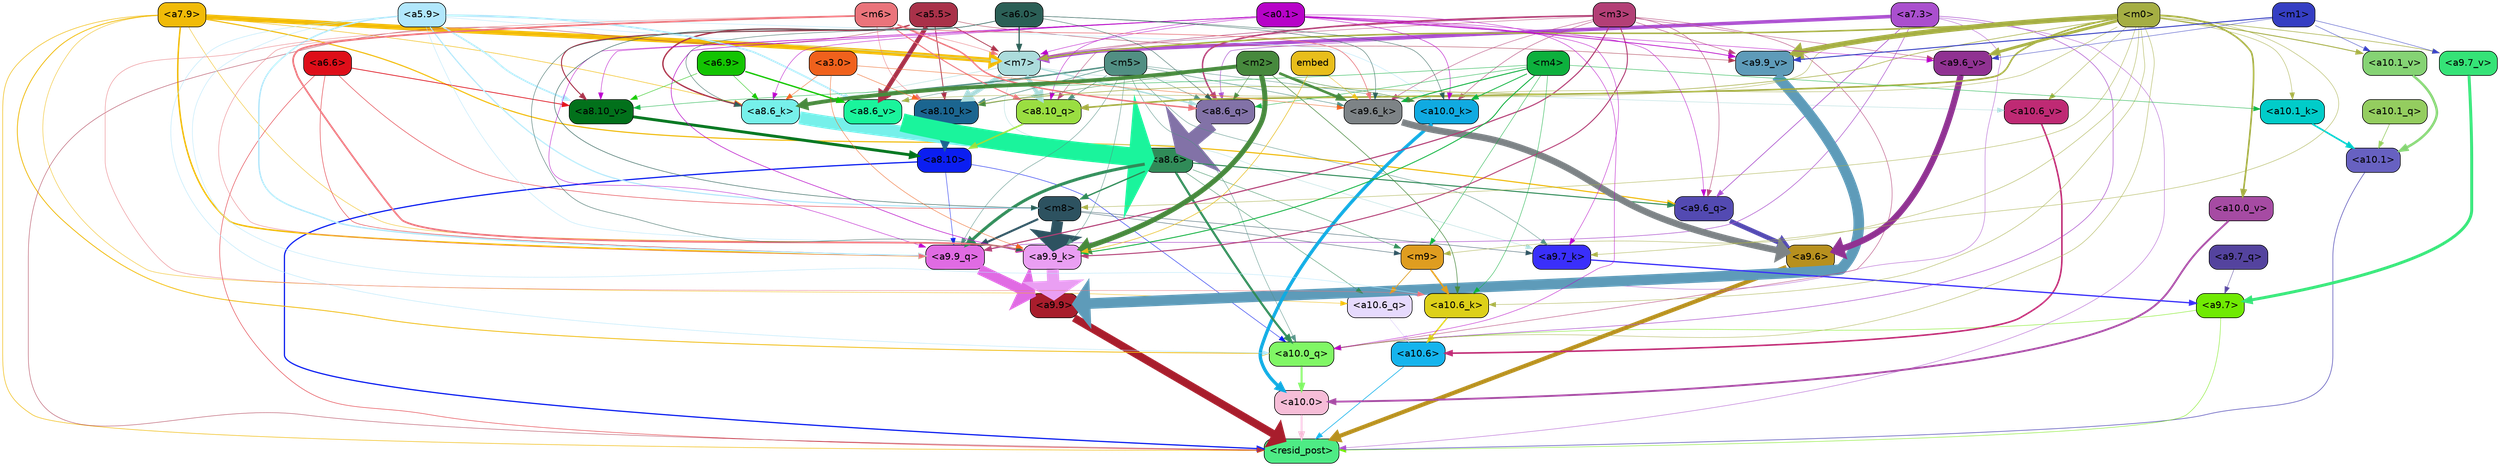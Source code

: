 strict digraph "" {
	graph [bgcolor=transparent,
		layout=dot,
		overlap=false,
		splines=true
	];
	"<a10.6>"	[color=black,
		fillcolor="#15b4ed",
		fontname=Helvetica,
		shape=box,
		style="filled, rounded"];
	"<resid_post>"	[color=black,
		fillcolor="#4eeb85",
		fontname=Helvetica,
		shape=box,
		style="filled, rounded"];
	"<a10.6>" -> "<resid_post>"	[color="#15b4ed",
		penwidth=0.9498605728149414];
	"<a10.1>"	[color=black,
		fillcolor="#6761c1",
		fontname=Helvetica,
		shape=box,
		style="filled, rounded"];
	"<a10.1>" -> "<resid_post>"	[color="#6761c1",
		penwidth=1.0084514617919922];
	"<a10.0>"	[color=black,
		fillcolor="#f6bdd7",
		fontname=Helvetica,
		shape=box,
		style="filled, rounded"];
	"<a10.0>" -> "<resid_post>"	[color="#f6bdd7",
		penwidth=2.5814952850341797];
	"<a9.9>"	[color=black,
		fillcolor="#a81d2c",
		fontname=Helvetica,
		shape=box,
		style="filled, rounded"];
	"<a9.9>" -> "<resid_post>"	[color="#a81d2c",
		penwidth=11.610888481140137];
	"<a9.7>"	[color=black,
		fillcolor="#70ea03",
		fontname=Helvetica,
		shape=box,
		style="filled, rounded"];
	"<a9.7>" -> "<resid_post>"	[color="#70ea03",
		penwidth=0.6];
	"<a10.0_q>"	[color=black,
		fillcolor="#80f765",
		fontname=Helvetica,
		shape=box,
		style="filled, rounded"];
	"<a9.7>" -> "<a10.0_q>"	[color="#70ea03",
		penwidth=0.6];
	"<a9.6>"	[color=black,
		fillcolor="#b7901e",
		fontname=Helvetica,
		shape=box,
		style="filled, rounded"];
	"<a9.6>" -> "<resid_post>"	[color="#b7901e",
		penwidth=6.121421813964844];
	"<a8.10>"	[color=black,
		fillcolor="#0b1ef1",
		fontname=Helvetica,
		shape=box,
		style="filled, rounded"];
	"<a8.10>" -> "<resid_post>"	[color="#0b1ef1",
		penwidth=1.7841739654541016];
	"<a8.10>" -> "<a10.0_q>"	[color="#0b1ef1",
		penwidth=0.6612663269042969];
	"<a9.9_q>"	[color=black,
		fillcolor="#e06be3",
		fontname=Helvetica,
		shape=box,
		style="filled, rounded"];
	"<a8.10>" -> "<a9.9_q>"	[color="#0b1ef1",
		penwidth=0.6];
	"<a7.9>"	[color=black,
		fillcolor="#f1bb08",
		fontname=Helvetica,
		shape=box,
		style="filled, rounded"];
	"<a7.9>" -> "<resid_post>"	[color="#f1bb08",
		penwidth=0.8109169006347656];
	"<a10.6_q>"	[color=black,
		fillcolor="#e6dafd",
		fontname=Helvetica,
		shape=box,
		style="filled, rounded"];
	"<a7.9>" -> "<a10.6_q>"	[color="#f1bb08",
		penwidth=0.6];
	"<a7.9>" -> "<a10.0_q>"	[color="#f1bb08",
		penwidth=1.19378662109375];
	"<m7>"	[color=black,
		fillcolor="#acdcdc",
		fontname=Helvetica,
		shape=box,
		style="filled, rounded"];
	"<a7.9>" -> "<m7>"	[color="#f1bb08",
		penwidth=7.3899383544921875];
	"<a7.9>" -> "<a9.9_q>"	[color="#f1bb08",
		penwidth=2.1764984130859375];
	"<a9.6_q>"	[color=black,
		fillcolor="#534ab2",
		fontname=Helvetica,
		shape=box,
		style="filled, rounded"];
	"<a7.9>" -> "<a9.6_q>"	[color="#f1bb08",
		penwidth=1.6184196472167969];
	"<a9.9_k>"	[color=black,
		fillcolor="#ea9ff3",
		fontname=Helvetica,
		shape=box,
		style="filled, rounded"];
	"<a7.9>" -> "<a9.9_k>"	[color="#f1bb08",
		penwidth=0.6];
	"<a8.6_k>"	[color=black,
		fillcolor="#76f0ea",
		fontname=Helvetica,
		shape=box,
		style="filled, rounded"];
	"<a7.9>" -> "<a8.6_k>"	[color="#f1bb08",
		penwidth=0.7570610046386719];
	"<a7.3>"	[color=black,
		fillcolor="#aa4fce",
		fontname=Helvetica,
		shape=box,
		style="filled, rounded"];
	"<a7.3>" -> "<resid_post>"	[color="#aa4fce",
		penwidth=0.6];
	"<a7.3>" -> "<a10.6_q>"	[color="#aa4fce",
		penwidth=0.6];
	"<a7.3>" -> "<a10.0_q>"	[color="#aa4fce",
		penwidth=0.8208656311035156];
	"<a7.3>" -> "<m7>"	[color="#aa4fce",
		penwidth=5.189311981201172];
	"<a7.3>" -> "<a9.9_q>"	[color="#aa4fce",
		penwidth=0.8119163513183594];
	"<a7.3>" -> "<a9.6_q>"	[color="#aa4fce",
		penwidth=0.9649925231933594];
	"<a8.6_q>"	[color=black,
		fillcolor="#8272a7",
		fontname=Helvetica,
		shape=box,
		style="filled, rounded"];
	"<a7.3>" -> "<a8.6_q>"	[color="#aa4fce",
		penwidth=0.7801322937011719];
	"<a6.6>"	[color=black,
		fillcolor="#de0e19",
		fontname=Helvetica,
		shape=box,
		style="filled, rounded"];
	"<a6.6>" -> "<resid_post>"	[color="#de0e19",
		penwidth=0.6];
	"<m8>"	[color=black,
		fillcolor="#2d5260",
		fontname=Helvetica,
		shape=box,
		style="filled, rounded"];
	"<a6.6>" -> "<m8>"	[color="#de0e19",
		penwidth=0.6];
	"<a6.6>" -> "<a9.9_q>"	[color="#de0e19",
		penwidth=0.6];
	"<a8.10_v>"	[color=black,
		fillcolor="#02711b",
		fontname=Helvetica,
		shape=box,
		style="filled, rounded"];
	"<a6.6>" -> "<a8.10_v>"	[color="#de0e19",
		penwidth=1.0661506652832031];
	"<a5.5>"	[color=black,
		fillcolor="#a93149",
		fontname=Helvetica,
		shape=box,
		style="filled, rounded"];
	"<a5.5>" -> "<resid_post>"	[color="#a93149",
		penwidth=0.6];
	"<a5.5>" -> "<m7>"	[color="#a93149",
		penwidth=1.0865592956542969];
	"<a9.9_v>"	[color=black,
		fillcolor="#5e9bb9",
		fontname=Helvetica,
		shape=box,
		style="filled, rounded"];
	"<a5.5>" -> "<a9.9_v>"	[color="#a93149",
		penwidth=0.6];
	"<a8.10_k>"	[color=black,
		fillcolor="#1b6590",
		fontname=Helvetica,
		shape=box,
		style="filled, rounded"];
	"<a5.5>" -> "<a8.10_k>"	[color="#a93149",
		penwidth=1.1390800476074219];
	"<a5.5>" -> "<a8.6_k>"	[color="#a93149",
		penwidth=2.00030517578125];
	"<a5.5>" -> "<a8.10_v>"	[color="#a93149",
		penwidth=1.4206085205078125];
	"<a8.6_v>"	[color=black,
		fillcolor="#1af49c",
		fontname=Helvetica,
		shape=box,
		style="filled, rounded"];
	"<a5.5>" -> "<a8.6_v>"	[color="#a93149",
		penwidth=6.534294128417969];
	"<a10.6_q>" -> "<a10.6>"	[color="#e6dafd",
		penwidth=0.9244728088378906];
	"<a10.1_q>"	[color=black,
		fillcolor="#94cd5f",
		fontname=Helvetica,
		shape=box,
		style="filled, rounded"];
	"<a10.1_q>" -> "<a10.1>"	[color="#94cd5f",
		penwidth=0.9268798828125];
	"<a10.0_q>" -> "<a10.0>"	[color="#80f765",
		penwidth=2.905670166015625];
	"<a10.6_k>"	[color=black,
		fillcolor="#ddd019",
		fontname=Helvetica,
		shape=box,
		style="filled, rounded"];
	"<a10.6_k>" -> "<a10.6>"	[color="#ddd019",
		penwidth=2.0319366455078125];
	"<a10.1_k>"	[color=black,
		fillcolor="#01ccc9",
		fontname=Helvetica,
		shape=box,
		style="filled, rounded"];
	"<a10.1_k>" -> "<a10.1>"	[color="#01ccc9",
		penwidth=2.4037628173828125];
	"<a10.0_k>"	[color=black,
		fillcolor="#10aae1",
		fontname=Helvetica,
		shape=box,
		style="filled, rounded"];
	"<a10.0_k>" -> "<a10.0>"	[color="#10aae1",
		penwidth=4.9319305419921875];
	"<a10.6_v>"	[color=black,
		fillcolor="#bf2a74",
		fontname=Helvetica,
		shape=box,
		style="filled, rounded"];
	"<a10.6_v>" -> "<a10.6>"	[color="#bf2a74",
		penwidth=2.290935516357422];
	"<a10.1_v>"	[color=black,
		fillcolor="#85d374",
		fontname=Helvetica,
		shape=box,
		style="filled, rounded"];
	"<a10.1_v>" -> "<a10.1>"	[color="#85d374",
		penwidth=3.6398468017578125];
	"<a10.0_v>"	[color=black,
		fillcolor="#a64ba3",
		fontname=Helvetica,
		shape=box,
		style="filled, rounded"];
	"<a10.0_v>" -> "<a10.0>"	[color="#a64ba3",
		penwidth=2.7666168212890625];
	"<m9>"	[color=black,
		fillcolor="#df9d20",
		fontname=Helvetica,
		shape=box,
		style="filled, rounded"];
	"<m9>" -> "<a10.6_q>"	[color="#df9d20",
		penwidth=1.0384025573730469];
	"<m9>" -> "<a10.6_k>"	[color="#df9d20",
		penwidth=2.371124267578125];
	"<a8.6>"	[color=black,
		fillcolor="#308b58",
		fontname=Helvetica,
		shape=box,
		style="filled, rounded"];
	"<a8.6>" -> "<a10.6_q>"	[color="#308b58",
		penwidth=0.6];
	"<a8.6>" -> "<a10.0_q>"	[color="#308b58",
		penwidth=3.1841888427734375];
	"<a8.6>" -> "<m9>"	[color="#308b58",
		penwidth=0.6];
	"<a8.6>" -> "<m8>"	[color="#308b58",
		penwidth=1.972564697265625];
	"<a8.6>" -> "<a9.9_q>"	[color="#308b58",
		penwidth=4.482503890991211];
	"<a8.6>" -> "<a9.6_q>"	[color="#308b58",
		penwidth=1.515838623046875];
	"<m5>"	[color=black,
		fillcolor="#518f83",
		fontname=Helvetica,
		shape=box,
		style="filled, rounded"];
	"<m5>" -> "<a10.0_q>"	[color="#518f83",
		penwidth=0.6];
	"<m5>" -> "<a10.0_k>"	[color="#518f83",
		penwidth=0.6];
	"<m5>" -> "<a9.9_q>"	[color="#518f83",
		penwidth=0.6];
	"<m5>" -> "<a9.9_k>"	[color="#518f83",
		penwidth=0.6];
	"<a9.7_k>"	[color=black,
		fillcolor="#3a2ffb",
		fontname=Helvetica,
		shape=box,
		style="filled, rounded"];
	"<m5>" -> "<a9.7_k>"	[color="#518f83",
		penwidth=0.6];
	"<a9.6_k>"	[color=black,
		fillcolor="#7d8386",
		fontname=Helvetica,
		shape=box,
		style="filled, rounded"];
	"<m5>" -> "<a9.6_k>"	[color="#518f83",
		penwidth=0.7197036743164062];
	"<a8.10_q>"	[color=black,
		fillcolor="#9ade41",
		fontname=Helvetica,
		shape=box,
		style="filled, rounded"];
	"<m5>" -> "<a8.10_q>"	[color="#518f83",
		penwidth=0.7198371887207031];
	"<m5>" -> "<a8.6_q>"	[color="#518f83",
		penwidth=0.6];
	"<m5>" -> "<a8.10_k>"	[color="#518f83",
		penwidth=0.9238471984863281];
	"<m5>" -> "<a8.6_k>"	[color="#518f83",
		penwidth=2.1219520568847656];
	"<m5>" -> "<a8.6_v>"	[color="#518f83",
		penwidth=0.6];
	"<a5.9>"	[color=black,
		fillcolor="#b1e7fc",
		fontname=Helvetica,
		shape=box,
		style="filled, rounded"];
	"<a5.9>" -> "<a10.0_q>"	[color="#b1e7fc",
		penwidth=0.6463394165039062];
	"<a5.9>" -> "<a10.6_k>"	[color="#b1e7fc",
		penwidth=0.6];
	"<a5.9>" -> "<a10.0_k>"	[color="#b1e7fc",
		penwidth=0.6];
	"<a5.9>" -> "<m7>"	[color="#b1e7fc",
		penwidth=0.6];
	"<a5.9>" -> "<m8>"	[color="#b1e7fc",
		penwidth=1.6550712585449219];
	"<a5.9>" -> "<a9.9_q>"	[color="#b1e7fc",
		penwidth=2.019031524658203];
	"<a5.9>" -> "<a9.9_k>"	[color="#b1e7fc",
		penwidth=0.6];
	"<a5.9>" -> "<a8.10_v>"	[color="#b1e7fc",
		penwidth=2.2765426635742188];
	"<a5.9>" -> "<a8.6_v>"	[color="#b1e7fc",
		penwidth=2.4934005737304688];
	"<m3>"	[color=black,
		fillcolor="#b33f76",
		fontname=Helvetica,
		shape=box,
		style="filled, rounded"];
	"<m3>" -> "<a10.0_q>"	[color="#b33f76",
		penwidth=0.6597442626953125];
	"<m3>" -> "<a10.0_k>"	[color="#b33f76",
		penwidth=0.6506614685058594];
	"<m3>" -> "<m7>"	[color="#b33f76",
		penwidth=0.7659339904785156];
	"<m3>" -> "<a9.9_q>"	[color="#b33f76",
		penwidth=1.6276321411132812];
	"<m3>" -> "<a9.6_q>"	[color="#b33f76",
		penwidth=0.6724472045898438];
	"<m3>" -> "<a9.9_k>"	[color="#b33f76",
		penwidth=1.4574642181396484];
	"<m3>" -> "<a9.6_k>"	[color="#b33f76",
		penwidth=0.6];
	"<m3>" -> "<a9.9_v>"	[color="#b33f76",
		penwidth=0.6589469909667969];
	"<a9.6_v>"	[color=black,
		fillcolor="#903292",
		fontname=Helvetica,
		shape=box,
		style="filled, rounded"];
	"<m3>" -> "<a9.6_v>"	[color="#b33f76",
		penwidth=0.6];
	"<m3>" -> "<a8.10_q>"	[color="#b33f76",
		penwidth=0.6];
	"<m3>" -> "<a8.6_q>"	[color="#b33f76",
		penwidth=2.1676406860351562];
	"<m0>"	[color=black,
		fillcolor="#a5ae43",
		fontname=Helvetica,
		shape=box,
		style="filled, rounded"];
	"<m0>" -> "<a10.0_q>"	[color="#a5ae43",
		penwidth=0.6];
	"<m0>" -> "<a10.6_k>"	[color="#a5ae43",
		penwidth=0.6];
	"<m0>" -> "<a10.1_k>"	[color="#a5ae43",
		penwidth=0.6];
	"<m0>" -> "<a10.6_v>"	[color="#a5ae43",
		penwidth=0.6];
	"<m0>" -> "<a10.1_v>"	[color="#a5ae43",
		penwidth=1.3360328674316406];
	"<m0>" -> "<a10.0_v>"	[color="#a5ae43",
		penwidth=2.4083595275878906];
	"<m0>" -> "<m9>"	[color="#a5ae43",
		penwidth=0.6];
	"<m0>" -> "<m7>"	[color="#a5ae43",
		penwidth=2.224945068359375];
	"<m0>" -> "<m8>"	[color="#a5ae43",
		penwidth=0.6];
	"<m0>" -> "<a9.7_k>"	[color="#a5ae43",
		penwidth=0.6];
	"<m0>" -> "<a9.6_k>"	[color="#a5ae43",
		penwidth=0.6];
	"<m0>" -> "<a9.9_v>"	[color="#a5ae43",
		penwidth=7.537467956542969];
	"<a9.7_v>"	[color=black,
		fillcolor="#35e377",
		fontname=Helvetica,
		shape=box,
		style="filled, rounded"];
	"<m0>" -> "<a9.7_v>"	[color="#a5ae43",
		penwidth=0.8575286865234375];
	"<m0>" -> "<a9.6_v>"	[color="#a5ae43",
		penwidth=4.1688385009765625];
	"<m0>" -> "<a8.10_q>"	[color="#a5ae43",
		penwidth=2.3761940002441406];
	"<m0>" -> "<a8.10_k>"	[color="#a5ae43",
		penwidth=0.9220962524414062];
	"<m0>" -> "<a8.6_v>"	[color="#a5ae43",
		penwidth=0.6];
	"<a0.1>"	[color=black,
		fillcolor="#b703c8",
		fontname=Helvetica,
		shape=box,
		style="filled, rounded"];
	"<a0.1>" -> "<a10.0_q>"	[color="#b703c8",
		penwidth=0.6];
	"<a0.1>" -> "<a10.0_k>"	[color="#b703c8",
		penwidth=0.6768684387207031];
	"<a0.1>" -> "<m7>"	[color="#b703c8",
		penwidth=0.6];
	"<a0.1>" -> "<a9.9_q>"	[color="#b703c8",
		penwidth=0.6];
	"<a0.1>" -> "<a9.6_q>"	[color="#b703c8",
		penwidth=0.6];
	"<a0.1>" -> "<a9.9_k>"	[color="#b703c8",
		penwidth=0.81341552734375];
	"<a0.1>" -> "<a9.7_k>"	[color="#b703c8",
		penwidth=0.6];
	"<a0.1>" -> "<a9.9_v>"	[color="#b703c8",
		penwidth=1.062591552734375];
	"<a0.1>" -> "<a9.6_v>"	[color="#b703c8",
		penwidth=0.6];
	"<a0.1>" -> "<a8.10_q>"	[color="#b703c8",
		penwidth=0.6];
	"<a0.1>" -> "<a8.6_k>"	[color="#b703c8",
		penwidth=0.6];
	"<a0.1>" -> "<a8.10_v>"	[color="#b703c8",
		penwidth=0.6];
	"<m6>"	[color=black,
		fillcolor="#ea747b",
		fontname=Helvetica,
		shape=box,
		style="filled, rounded"];
	"<m6>" -> "<a10.6_k>"	[color="#ea747b",
		penwidth=0.6];
	"<m6>" -> "<m7>"	[color="#ea747b",
		penwidth=0.6];
	"<m6>" -> "<a9.9_q>"	[color="#ea747b",
		penwidth=0.6];
	"<m6>" -> "<a9.9_k>"	[color="#ea747b",
		penwidth=2.533975601196289];
	"<m6>" -> "<a9.6_k>"	[color="#ea747b",
		penwidth=0.9471282958984375];
	"<m6>" -> "<a8.10_q>"	[color="#ea747b",
		penwidth=1.4854621887207031];
	"<m6>" -> "<a8.6_q>"	[color="#ea747b",
		penwidth=2.0796165466308594];
	"<m6>" -> "<a8.10_k>"	[color="#ea747b",
		penwidth=0.6];
	"<m4>"	[color=black,
		fillcolor="#0db03d",
		fontname=Helvetica,
		shape=box,
		style="filled, rounded"];
	"<m4>" -> "<a10.6_k>"	[color="#0db03d",
		penwidth=0.6];
	"<m4>" -> "<a10.1_k>"	[color="#0db03d",
		penwidth=0.6];
	"<m4>" -> "<a10.0_k>"	[color="#0db03d",
		penwidth=1.230804443359375];
	"<m4>" -> "<m9>"	[color="#0db03d",
		penwidth=0.6];
	"<m4>" -> "<a9.9_k>"	[color="#0db03d",
		penwidth=1.3186264038085938];
	"<m4>" -> "<a9.6_k>"	[color="#0db03d",
		penwidth=1.3722038269042969];
	"<m4>" -> "<a8.6_q>"	[color="#0db03d",
		penwidth=0.6];
	"<m4>" -> "<a8.10_v>"	[color="#0db03d",
		penwidth=0.6];
	"<m2>"	[color=black,
		fillcolor="#47893d",
		fontname=Helvetica,
		shape=box,
		style="filled, rounded"];
	"<m2>" -> "<a10.6_k>"	[color="#47893d",
		penwidth=0.8380241394042969];
	"<m2>" -> "<a10.0_k>"	[color="#47893d",
		penwidth=0.6622200012207031];
	"<m2>" -> "<a9.9_k>"	[color="#47893d",
		penwidth=7.476325988769531];
	"<m2>" -> "<a9.6_k>"	[color="#47893d",
		penwidth=3.761505126953125];
	"<m2>" -> "<a8.6_q>"	[color="#47893d",
		penwidth=0.6];
	"<m2>" -> "<a8.10_k>"	[color="#47893d",
		penwidth=0.6];
	"<m2>" -> "<a8.6_k>"	[color="#47893d",
		penwidth=5.699577331542969];
	"<a6.0>"	[color=black,
		fillcolor="#2b5f56",
		fontname=Helvetica,
		shape=box,
		style="filled, rounded"];
	"<a6.0>" -> "<a10.0_k>"	[color="#2b5f56",
		penwidth=0.6];
	"<a6.0>" -> "<m7>"	[color="#2b5f56",
		penwidth=1.694061279296875];
	"<a6.0>" -> "<m8>"	[color="#2b5f56",
		penwidth=0.7418403625488281];
	"<a6.0>" -> "<a9.9_k>"	[color="#2b5f56",
		penwidth=0.6];
	"<a6.0>" -> "<a9.6_k>"	[color="#2b5f56",
		penwidth=0.6];
	"<a6.0>" -> "<a8.6_q>"	[color="#2b5f56",
		penwidth=0.6];
	"<a6.0>" -> "<a8.6_k>"	[color="#2b5f56",
		penwidth=0.6];
	"<m7>" -> "<a10.6_v>"	[color="#acdcdc",
		penwidth=0.6];
	"<m7>" -> "<a9.7_k>"	[color="#acdcdc",
		penwidth=0.6];
	"<m7>" -> "<a8.10_q>"	[color="#acdcdc",
		penwidth=6.2237091064453125];
	"<m7>" -> "<a8.6_q>"	[color="#acdcdc",
		penwidth=1.9677276611328125];
	"<m7>" -> "<a8.10_k>"	[color="#acdcdc",
		penwidth=6.505390167236328];
	"<m7>" -> "<a8.6_k>"	[color="#acdcdc",
		penwidth=0.6821136474609375];
	"<m1>"	[color=black,
		fillcolor="#353ec3",
		fontname=Helvetica,
		shape=box,
		style="filled, rounded"];
	"<m1>" -> "<a10.1_v>"	[color="#353ec3",
		penwidth=0.6];
	"<m1>" -> "<a9.9_v>"	[color="#353ec3",
		penwidth=1.4082679748535156];
	"<m1>" -> "<a9.7_v>"	[color="#353ec3",
		penwidth=0.6];
	"<m1>" -> "<a9.6_v>"	[color="#353ec3",
		penwidth=0.6];
	"<m8>" -> "<m9>"	[color="#2d5260",
		penwidth=0.6];
	"<m8>" -> "<a9.9_q>"	[color="#2d5260",
		penwidth=3.073810577392578];
	"<m8>" -> "<a9.9_k>"	[color="#2d5260",
		penwidth=16.255420684814453];
	"<m8>" -> "<a9.7_k>"	[color="#2d5260",
		penwidth=0.6];
	"<a9.9_q>" -> "<a9.9>"	[color="#e06be3",
		penwidth=15.310546875];
	"<a9.7_q>"	[color=black,
		fillcolor="#54439e",
		fontname=Helvetica,
		shape=box,
		style="filled, rounded"];
	"<a9.7_q>" -> "<a9.7>"	[color="#54439e",
		penwidth=0.6];
	"<a9.6_q>" -> "<a9.6>"	[color="#534ab2",
		penwidth=6.823722839355469];
	"<a9.9_k>" -> "<a9.9>"	[color="#ea9ff3",
		penwidth=17.953022003173828];
	"<a9.7_k>" -> "<a9.7>"	[color="#3a2ffb",
		penwidth=1.85101318359375];
	"<a9.6_k>" -> "<a9.6>"	[color="#7d8386",
		penwidth=9.787818908691406];
	"<a9.9_v>" -> "<a9.9>"	[color="#5e9bb9",
		penwidth=15.728643417358398];
	"<a9.7_v>" -> "<a9.7>"	[color="#35e377",
		penwidth=4.305488586425781];
	"<a9.6_v>" -> "<a9.6>"	[color="#903292",
		penwidth=9.212547302246094];
	"<a3.0>"	[color=black,
		fillcolor="#f0611c",
		fontname=Helvetica,
		shape=box,
		style="filled, rounded"];
	"<a3.0>" -> "<a9.9_k>"	[color="#f0611c",
		penwidth=0.6];
	"<a3.0>" -> "<a9.6_k>"	[color="#f0611c",
		penwidth=0.6];
	"<a3.0>" -> "<a8.10_k>"	[color="#f0611c",
		penwidth=0.6];
	"<a3.0>" -> "<a8.6_k>"	[color="#f0611c",
		penwidth=0.6];
	embed	[color=black,
		fillcolor="#e8be1b",
		fontname=Helvetica,
		shape=box,
		style="filled, rounded"];
	embed -> "<a9.9_k>"	[color="#e8be1b",
		penwidth=0.8602714538574219];
	embed -> "<a9.6_k>"	[color="#e8be1b",
		penwidth=0.6];
	"<a8.10_q>" -> "<a8.10>"	[color="#9ade41",
		penwidth=2.2933731079101562];
	"<a8.6_q>" -> "<a8.6>"	[color="#8272a7",
		penwidth=22.21251106262207];
	"<a8.10_k>" -> "<a8.10>"	[color="#1b6590",
		penwidth=5.009056091308594];
	"<a8.6_k>" -> "<a8.6>"	[color="#76f0ea",
		penwidth=19.114789962768555];
	"<a8.10_v>" -> "<a8.10>"	[color="#02711b",
		penwidth=4.248416900634766];
	"<a8.6_v>" -> "<a8.6>"	[color="#1af49c",
		penwidth=27.461654663085938];
	"<a6.9>"	[color=black,
		fillcolor="#13c402",
		fontname=Helvetica,
		shape=box,
		style="filled, rounded"];
	"<a6.9>" -> "<a8.6_k>"	[color="#13c402",
		penwidth=0.6];
	"<a6.9>" -> "<a8.10_v>"	[color="#13c402",
		penwidth=0.6];
	"<a6.9>" -> "<a8.6_v>"	[color="#13c402",
		penwidth=2.0546798706054688];
}
